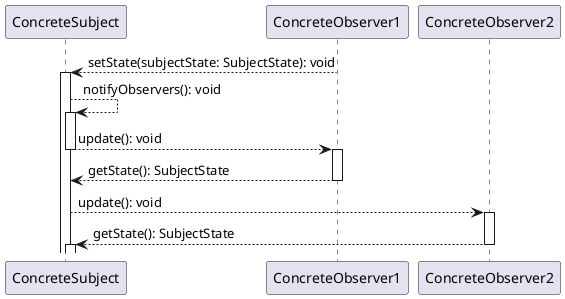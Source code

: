 @startuml
participant ConcreteSubject
participant ConcreteObserver1
participant ConcreteObserver2

ConcreteObserver1 --> ConcreteSubject: setState(subjectState: SubjectState): void
ConcreteSubject++

ConcreteSubject --> ConcreteSubject: notifyObservers(): void
ConcreteSubject++

ConcreteSubject --> ConcreteObserver1: update(): void
ConcreteSubject--
ConcreteObserver1++

ConcreteObserver1 --> ConcreteSubject: getState(): SubjectState
ConcreteObserver1--

ConcreteSubject --> ConcreteObserver2: update(): void
ConcreteObserver2++

ConcreteObserver2 --> ConcreteSubject: getState(): SubjectState
ConcreteObserver2--
ConcreteSubject++
@enduml